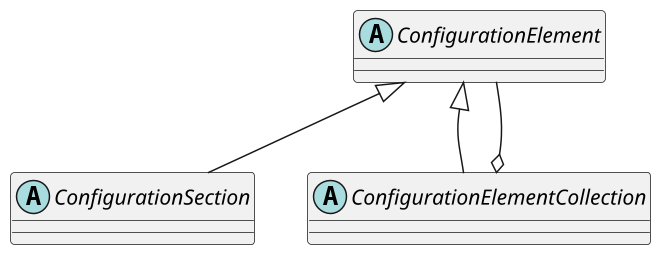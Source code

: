 @startuml 组合模式
scale 1.5

abstract class ConfigurationElement  {

}

abstract class ConfigurationSection{

}

abstract class ConfigurationElementCollection{

}

ConfigurationElement <|--ConfigurationSection
ConfigurationElement <|--ConfigurationElementCollection

ConfigurationElementCollection o-- ConfigurationElement


@enduml